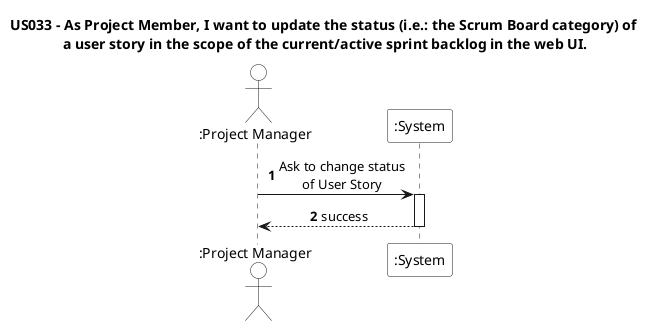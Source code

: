@startuml
skinparam sequenceMessageAlign center
skinparam actorBackgroundColor white
skinparam participantBackgroundColor white
skinparam sequenceReferenceBackgroundColor white
skinparam sequenceReferenceHeaderBackgroundColor white
skinparam sequenceGroupBackgroundColor white

autonumber

title US033 - As Project Member, I want to update the status (i.e.: the Scrum Board category) of \na user story in the scope of the current/active sprint backlog in the web UI.

actor ":Project Manager" as actor
participant ":System" as system

actor -> system++ : Ask to change status\nof User Story

return success
@enduml
